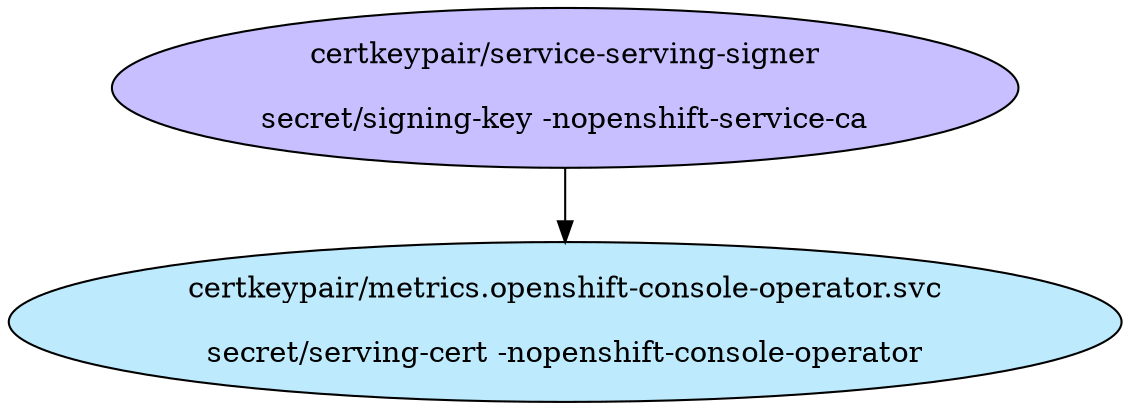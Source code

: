 digraph "Local Certificate" {
  // Node definitions.
  1 [
    label="certkeypair/service-serving-signer\n\nsecret/signing-key -nopenshift-service-ca\n"
    style=filled
    fillcolor="#c7bfff"
  ];
  49 [
    label="certkeypair/metrics.openshift-console-operator.svc\n\nsecret/serving-cert -nopenshift-console-operator\n"
    style=filled
    fillcolor="#bdebfd"
  ];

  // Edge definitions.
  1 -> 49;
}